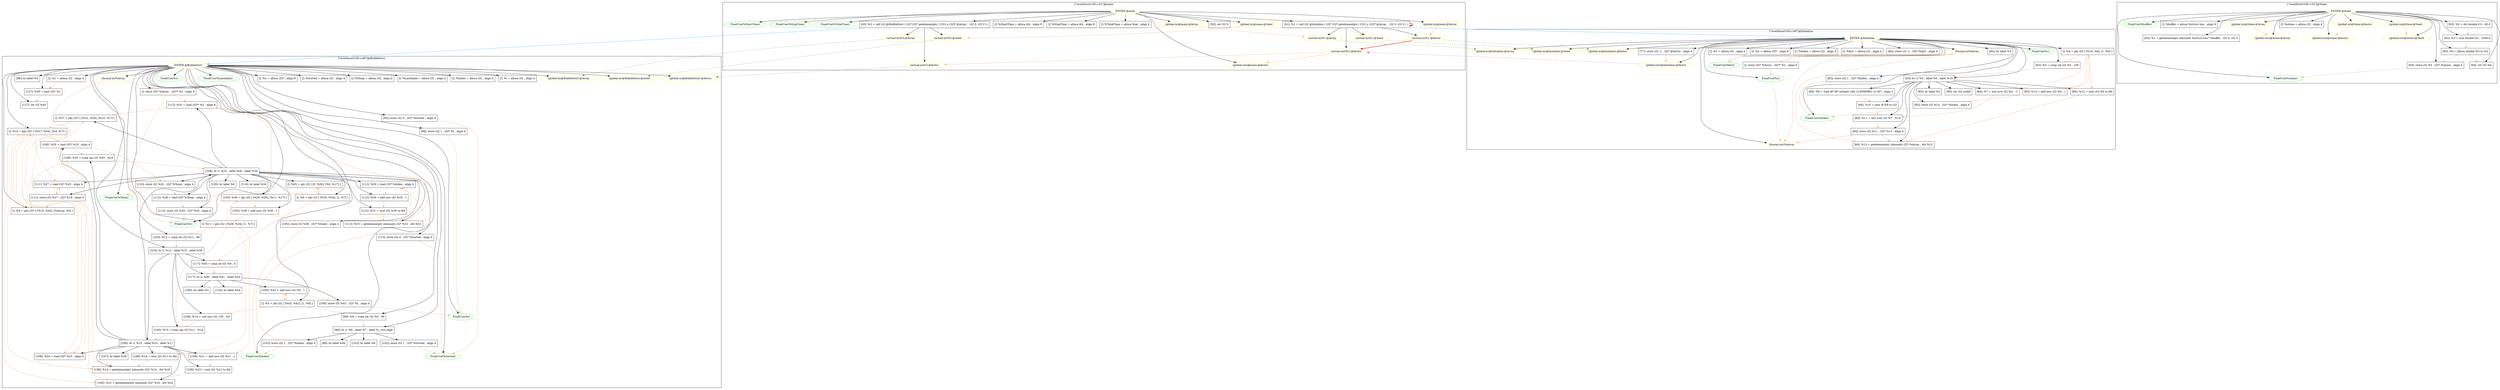 digraph {
    subgraph cluster_6 {
        graph [label="[\"wcet/bsort100.c:32\"]@main"];
        -4611686018427387894 [label="FinalUse(%StartTime)"
                             ,color=green];
        -4611686018427387893 [label="FinalUse(%StopTime)"
                             ,color=green];
        -4611686018427387892 [label="FinalUse(%TotalTime)"
                             ,color=green];
        -2305843009213693945 [label="(global-out)@main:@factor"
                             ,color=yellow];
        -658812288346769688 [label="(actual-out)%1:@factor"
                            ,color=yellow];
        6 [label="ENTER @main"
          ,color=yellow];
        9 [label="[]: %StartTime = alloca i64 , align 8"
          ,shape=box];
        10 [label="[]: %StopTime = alloca i64 , align 8"
           ,shape=box];
        11 [label="[]: %TotalTime = alloca float , align 4"
           ,shape=box];
        12 [label="[41]: %1 = call i32 @Initialize ( i32* i32* getelementptr ( [101 x i32]* @Array ,  i32 0, i32 0 ) )"
           ,shape=box];
        15 [label="[43]: %3 = call i32 @BubbleSort ( i32* i32* getelementptr ( [101 x i32]* @Array ,  i32 0, i32 0 ) )"
           ,shape=box];
        16 [label="[50]: ret i32 0"
           ,shape=box];
        576460752303423472 [label="(actual-in)%3:@Seed"
                           ,color=yellow];
        576460752303423475 [label="(actual-in)%1:@Seed"
                           ,color=yellow];
        658812288346769685 [label="(actual-in)%3:@factor"
                           ,color=yellow];
        658812288346769688 [label="(actual-in)%1:@factor"
                           ,color=yellow];
        768614336404564635 [label="(actual-in)%3:@Array"
                           ,color=yellow];
        768614336404564638 [label="(actual-in)%1:@Array"
                           ,color=yellow];
        1537228672809129295 [label="(global-in)@main:@Seed"
                            ,color=yellow];
        2305843009213693945 [label="(global-in)@main:@factor"
                            ,color=yellow];
        4611686018427387897 [label="(global-in)@main:@Array"
                            ,color=yellow];
    }
    subgraph cluster_17 {
        graph [label="[\"wcet/bsort100.c:53\"]@ttime"];
        -4611686018427387886 [label="(global-out)@ttime:@Array"
                             ,color=yellow];
        -4611686018427387884 [label="FinalUse(%buffer)"
                             ,color=green];
        -4611686018427387883 [label="FinalUse(%utime)"
                             ,color=green];
        -2305843009213693934 [label="(global-out)@ttime:@factor"
                             ,color=yellow];
        -1537228672809129284 [label="(global-out)@ttime:@Seed"
                             ,color=yellow];
        17 [label="ENTER @ttime"
           ,color=yellow];
        19 [label="[]: %buffer = alloca %struct.tms , align 8"
           ,shape=box];
        20 [label="[]: %utime = alloca i32 , align 4"
           ,shape=box];
        21 [label="[63]: %1 = getelementptr inbounds %struct.tms* %buffer , i32 0, i32 0"
           ,shape=box];
        24 [label="[63]: %2 = div double 0.0 , 60.0"
           ,shape=box];
        26 [label="[63]: %3 = mul double %2 , 1000.0"
           ,shape=box];
        27 [label="[63]: %4 = fptosi double %3 to i32"
           ,shape=box];
        28 [label="[63]: store i32 %4 , i32* %utime , align 4"
           ,shape=box];
        29 [label="[64]: ret i32 %4"
           ,shape=box];
        1537228672809129284 [label="(global-in)@ttime:@Seed"
                            ,color=yellow];
        2305843009213693934 [label="(global-in)@ttime:@factor"
                            ,color=yellow];
        4611686018427387886 [label="(global-in)@ttime:@Array"
                            ,color=yellow];
    }
    subgraph cluster_30 {
        graph [label="[\"wcet/bsort100.c:68\"]@Initialize"];
        -4611686018427387870 [label="FinalUse(%1)"
                             ,color=green];
        -4611686018427387869 [label="FinalUse(%2)"
                             ,color=green];
        -4611686018427387868 [label="FinalUse(%Index)"
                             ,color=green];
        -4611686018427387867 [label="FinalUse(%fact)"
                             ,color=green];
        -2305843009213693921 [label="(global-out)@Initialize:@factor"
                             ,color=yellow];
        -31 [label="(formal-out)%Array"
            ,color=yellow];
        30 [label="ENTER @Initialize"
           ,color=yellow];
        31 [label="(formal-in)%Array"
           ,color=yellow];
        33 [label="[]: %1 = alloca i32 , align 4"
           ,shape=box];
        34 [label="[]: %2 = alloca i32* , align 8"
           ,shape=box];
        35 [label="[]: %Index = alloca i32 , align 4"
           ,shape=box];
        36 [label="[]: %fact = alloca i32 , align 4"
           ,shape=box];
        37 [label="[]: store i32* %Array , i32** %2 , align 8"
           ,shape=box];
        39 [label="[77]: store i32 -1 , i32* @factor , align 4"
           ,shape=box];
        40 [label="[82]: store i32 -1 , i32* %fact , align 4"
           ,shape=box];
        41 [label="[83]: store i32 1 , i32* %Index , align 4"
           ,shape=box];
        42 [label="[83]: br label %3"
           ,shape=box];
        44 [label="[]: %4 = phi i32 [ [%14, %6], [1, %0] ]"
           ,shape=box];
        45 [label="[83]: %5 = icmp sle i32 %4 , 100"
           ,shape=box];
        47 [label="[83]: br i1 %5 , label %6 , label %15"
           ,shape=box];
        49 [label="[84]: %7 = mul nsw i32 %4 , -1"
           ,shape=box];
        50 [label="[84]: %8 = load i8* i8* inttoptr (i64 2149580801 to i8*) , align 1"
           ,shape=box];
        54 [label="[84]: %10 = sext i8 %8 to i32"
           ,shape=box];
        55 [label="[84]: %11 = mul nsw i32 %7 , %10"
           ,shape=box];
        56 [label="[84]: %12 = sext i32 %4 to i64"
           ,shape=box];
        57 [label="[84]: %13 = getelementptr inbounds i32* %Array , i64 %12"
           ,shape=box];
        58 [label="[84]: store i32 %11 , i32* %13 , align 4"
           ,shape=box];
        59 [label="[83]: %14 = add nsw i32 %4 , 1"
           ,shape=box];
        60 [label="[83]: store i32 %14 , i32* %Index , align 4"
           ,shape=box];
        61 [label="[83]: br label %3"
           ,shape=box];
        63 [label="[85]: ret i32 undef"
           ,shape=box];
        1537228672809129271 [label="(global-in)@Initialize:@Seed"
                            ,color=yellow];
        2305843009213693921 [label="(global-in)@Initialize:@factor"
                            ,color=yellow];
        4611686018427387873 [label="(global-in)@Initialize:@Array"
                            ,color=yellow];
    }
    subgraph cluster_65 {
        graph [label="[\"wcet/bsort100.c:89\"]@BubbleSort"];
        -4611686018427387835 [label="FinalUse(%1)"
                             ,color=green];
        -4611686018427387834 [label="FinalUse(%2)"
                             ,color=green];
        -4611686018427387833 [label="FinalUse(%Sorted)"
                             ,color=green];
        -4611686018427387832 [label="FinalUse(%Temp)"
                             ,color=green];
        -4611686018427387831 [label="FinalUse(%LastIndex)"
                             ,color=green];
        -4611686018427387830 [label="FinalUse(%Index)"
                             ,color=green];
        -4611686018427387829 [label="FinalUse(%i)"
                             ,color=green];
        65 [label="ENTER @BubbleSort"
           ,color=yellow];
        66 [label="(formal-in)%Array"
           ,color=yellow];
        68 [label="[]: %1 = alloca i32 , align 4"
           ,shape=box];
        69 [label="[]: %2 = alloca i32* , align 8"
           ,shape=box];
        70 [label="[]: %Sorted = alloca i32 , align 4"
           ,shape=box];
        71 [label="[]: %Temp = alloca i32 , align 4"
           ,shape=box];
        72 [label="[]: %LastIndex = alloca i32 , align 4"
           ,shape=box];
        73 [label="[]: %Index = alloca i32 , align 4"
           ,shape=box];
        74 [label="[]: %i = alloca i32 , align 4"
           ,shape=box];
        75 [label="[]: store i32* %Array , i32** %2 , align 8"
           ,shape=box];
        76 [label="[95]: store i32 0 , i32* %Sorted , align 4"
           ,shape=box];
        77 [label="[98]: store i32 1 , i32* %i , align 4"
           ,shape=box];
        78 [label="[98]: br label %3"
           ,shape=box];
        80 [label="[]: %4 = phi i32* [ [%10, %42], [%Array, %0] ]"
           ,shape=box];
        81 [label="[]: %5 = phi i32 [ [%43, %42], [1, %0] ]"
           ,shape=box];
        82 [label="[98]: %6 = icmp sle i32 %5 , 99"
           ,shape=box];
        84 [label="[98]: br i1 %6 , label %7 , label %._crit_edge"
           ,shape=box];
        86 [label="[98]: br label %44"
           ,shape=box];
        88 [label="[102]: store i32 1 , i32* %Sorted , align 4"
           ,shape=box];
        89 [label="[103]: store i32 1 , i32* %Index , align 4"
           ,shape=box];
        90 [label="[103]: br label %8"
           ,shape=box];
        92 [label="[]: %9 = phi i32 [ [%35, %34], [1, %7] ]"
           ,shape=box];
        93 [label="[]: %10 = phi i32* [ [%37, %34], [%4, %7] ]"
           ,shape=box];
        94 [label="[]: %11 = phi i32 [ [%38, %34], [1, %7] ]"
           ,shape=box];
        95 [label="[103]: %12 = icmp sle i32 %11 , 99"
           ,shape=box];
        96 [label="[103]: br i1 %12 , label %13 , label %39"
           ,shape=box];
        98 [label="[106]: %14 = sub nsw i32 100 , %5"
           ,shape=box];
        99 [label="[106]: %15 = icmp sgt i32 %11 , %14"
           ,shape=box];
        100 [label="[106]: br i1 %15 , label %16 , label %17"
            ,shape=box];
        102 [label="[107]: br label %39"
            ,shape=box];
        104 [label="[108]: %18 = sext i32 %11 to i64"
            ,shape=box];
        105 [label="[108]: %19 = getelementptr inbounds i32* %10 , i64 %18"
            ,shape=box];
        106 [label="[108]: %20 = load i32* %19 , align 4"
            ,shape=box];
        107 [label="[108]: %21 = add nsw i32 %11 , 1"
            ,shape=box];
        108 [label="[108]: %22 = sext i32 %21 to i64"
            ,shape=box];
        109 [label="[108]: %23 = getelementptr inbounds i32* %10 , i64 %22"
            ,shape=box];
        110 [label="[108]: %24 = load i32* %23 , align 4"
            ,shape=box];
        111 [label="[108]: %25 = icmp sgt i32 %20 , %24"
            ,shape=box];
        112 [label="[108]: br i1 %25 , label %26 , label %34"
            ,shape=box];
        114 [label="[110]: store i32 %20 , i32* %Temp , align 4"
            ,shape=box];
        115 [label="[111]: %27 = load i32* %23 , align 4"
            ,shape=box];
        116 [label="[111]: store i32 %27 , i32* %19 , align 4"
            ,shape=box];
        117 [label="[112]: %28 = load i32* %Temp , align 4"
            ,shape=box];
        118 [label="[112]: %29 = load i32* %Index , align 4"
            ,shape=box];
        119 [label="[112]: %30 = add nsw i32 %29 , 1"
            ,shape=box];
        120 [label="[112]: %31 = sext i32 %30 to i64"
            ,shape=box];
        121 [label="[112]: %32 = load i32** %2 , align 8"
            ,shape=box];
        122 [label="[112]: %33 = getelementptr inbounds i32* %32 , i64 %31"
            ,shape=box];
        123 [label="[112]: store i32 %28 , i32* %33 , align 4"
            ,shape=box];
        124 [label="[113]: store i32 0 , i32* %Sorted , align 4"
            ,shape=box];
        125 [label="[114]: br label %34"
            ,shape=box];
        127 [label="[]: %35 = phi i32 [ [0, %26], [%9, %17] ]"
            ,shape=box];
        128 [label="[105]: %36 = phi i32 [ [%29, %26], [%11, %17] ]"
            ,shape=box];
        129 [label="[]: %37 = phi i32* [ [%32, %26], [%10, %17] ]"
            ,shape=box];
        130 [label="[105]: %38 = add nsw i32 %36 , 1"
            ,shape=box];
        131 [label="[105]: store i32 %38 , i32* %Index , align 4"
            ,shape=box];
        132 [label="[105]: br label %8"
            ,shape=box];
        134 [label="[117]: %40 = icmp ne i32 %9 , 0"
            ,shape=box];
        135 [label="[117]: br i1 %40 , label %41 , label %42"
            ,shape=box];
        137 [label="[118]: br label %44"
            ,shape=box];
        139 [label="[100]: %43 = add nsw i32 %5 , 1"
            ,shape=box];
        140 [label="[100]: store i32 %43 , i32* %i , align 4"
            ,shape=box];
        141 [label="[100]: br label %3"
            ,shape=box];
        143 [label="[127]: %45 = load i32* %1"
            ,shape=box];
        144 [label="[127]: ret i32 %45"
            ,shape=box];
        1537228672809129236 [label="(global-in)@BubbleSort:@Seed"
                            ,color=yellow];
        2305843009213693886 [label="(global-in)@BubbleSort:@factor"
                            ,color=yellow];
        4611686018427387838 [label="(global-in)@BubbleSort:@Array"
                            ,color=yellow];
    }
    -4611686018427387869 -> -31 [color=sandybrown];
    -2305843009213693921 -> -658812288346769688 [style=dashed
                                                ,color=purple];
    -658812288346769688 -> -2305843009213693945 [color=sandybrown];
    -658812288346769688 -> 658812288346769685 [color=sandybrown];
    6 -> -4611686018427387894 [color=black];
    6 -> -4611686018427387893 [color=black];
    6 -> -4611686018427387892 [color=black];
    6 -> -2305843009213693945 [color=black];
    6 -> 9 [color=black];
    6 -> 10 [color=black];
    6 -> 11 [color=black];
    6 -> 12 [color=black];
    6 -> 15 [color=black];
    6 -> 16 [color=black];
    6 -> 1537228672809129295 [color=black];
    6 -> 2305843009213693945 [color=black];
    6 -> 4611686018427387897 [color=black];
    12 -> -658812288346769688 [color=black];
    12 -> 12 [color=red,style=bold];
    12 -> 30 [color=deepskyblue];
    12 -> 576460752303423475 [color=black];
    12 -> 658812288346769688 [color=black];
    12 -> 768614336404564638 [color=black];
    15 -> 65 [color=deepskyblue];
    15 -> 576460752303423472 [color=black];
    15 -> 658812288346769685 [color=black];
    15 -> 768614336404564635 [color=black];
    17 -> -4611686018427387886 [color=black];
    17 -> -4611686018427387884 [color=black];
    17 -> -4611686018427387883 [color=black];
    17 -> -2305843009213693934 [color=black];
    17 -> -1537228672809129284 [color=black];
    17 -> 19 [color=black];
    17 -> 20 [color=black];
    17 -> 21 [color=black];
    17 -> 24 [color=black];
    17 -> 26 [color=black];
    17 -> 27 [color=black];
    17 -> 28 [color=black];
    17 -> 29 [color=black];
    17 -> 1537228672809129284 [color=black];
    17 -> 2305843009213693934 [color=black];
    17 -> 4611686018427387886 [color=black];
    19 -> 21 [color=sandybrown];
    24 -> 26 [color=sandybrown];
    26 -> 27 [color=sandybrown];
    27 -> 28 [color=sandybrown];
    27 -> 29 [color=sandybrown];
    28 -> -4611686018427387883 [color=sandybrown];
    30 -> -4611686018427387870 [color=black];
    30 -> -4611686018427387869 [color=black];
    30 -> -4611686018427387868 [color=black];
    30 -> -4611686018427387867 [color=black];
    30 -> -2305843009213693921 [color=black];
    30 -> -31 [color=black];
    30 -> 31 [color=black];
    30 -> 33 [color=black];
    30 -> 34 [color=black];
    30 -> 35 [color=black];
    30 -> 36 [color=black];
    30 -> 37 [color=black];
    30 -> 39 [color=black];
    30 -> 40 [color=black];
    30 -> 41 [color=black];
    30 -> 42 [color=black];
    30 -> 44 [color=black];
    30 -> 45 [color=black];
    30 -> 47 [color=black];
    30 -> 1537228672809129271 [color=black];
    30 -> 2305843009213693921 [color=black];
    30 -> 4611686018427387873 [color=black];
    31 -> -31 [color=sandybrown];
    31 -> 37 [color=sandybrown];
    31 -> 57 [color=sandybrown];
    37 -> -4611686018427387869 [color=sandybrown];
    39 -> -2305843009213693921 [color=sandybrown];
    40 -> -4611686018427387867 [color=sandybrown];
    41 -> -4611686018427387868 [color=sandybrown];
    44 -> 45 [color=sandybrown];
    44 -> 49 [color=sandybrown];
    44 -> 56 [color=sandybrown];
    44 -> 59 [color=sandybrown];
    45 -> 47 [color=sandybrown];
    47 -> 49 [color=black];
    47 -> 50 [color=black];
    47 -> 54 [color=black];
    47 -> 55 [color=black];
    47 -> 56 [color=black];
    47 -> 57 [color=black];
    47 -> 58 [color=black];
    47 -> 59 [color=black];
    47 -> 60 [color=black];
    47 -> 61 [color=black];
    47 -> 63 [color=black];
    49 -> 55 [color=sandybrown];
    50 -> 54 [color=sandybrown];
    54 -> 55 [color=sandybrown];
    55 -> 58 [color=sandybrown];
    56 -> 57 [color=sandybrown];
    58 -> -31 [color=sandybrown];
    58 -> 57 [color=sandybrown];
    59 -> 44 [color=sandybrown];
    59 -> 60 [color=sandybrown];
    60 -> -4611686018427387868 [color=sandybrown];
    65 -> -4611686018427387835 [color=black];
    65 -> -4611686018427387834 [color=black];
    65 -> -4611686018427387833 [color=black];
    65 -> -4611686018427387832 [color=black];
    65 -> -4611686018427387831 [color=black];
    65 -> -4611686018427387830 [color=black];
    65 -> -4611686018427387829 [color=black];
    65 -> 66 [color=black];
    65 -> 68 [color=black];
    65 -> 69 [color=black];
    65 -> 70 [color=black];
    65 -> 71 [color=black];
    65 -> 72 [color=black];
    65 -> 73 [color=black];
    65 -> 74 [color=black];
    65 -> 75 [color=black];
    65 -> 76 [color=black];
    65 -> 77 [color=black];
    65 -> 78 [color=black];
    65 -> 80 [color=black];
    65 -> 81 [color=black];
    65 -> 82 [color=black];
    65 -> 84 [color=black];
    65 -> 92 [color=black];
    65 -> 93 [color=black];
    65 -> 94 [color=black];
    65 -> 95 [color=black];
    65 -> 96 [color=black];
    65 -> 143 [color=black];
    65 -> 144 [color=black];
    65 -> 1537228672809129236 [color=black];
    65 -> 2305843009213693886 [color=black];
    65 -> 4611686018427387838 [color=black];
    66 -> 75 [color=sandybrown];
    66 -> 80 [color=sandybrown];
    68 -> 143 [color=sandybrown];
    75 -> -4611686018427387834 [color=sandybrown];
    75 -> 121 [color=sandybrown];
    76 -> -4611686018427387833 [color=sandybrown];
    77 -> -4611686018427387829 [color=sandybrown];
    80 -> 93 [color=sandybrown];
    81 -> 82 [color=sandybrown];
    81 -> 98 [color=sandybrown];
    81 -> 139 [color=sandybrown];
    82 -> 84 [color=sandybrown];
    84 -> 86 [color=black];
    84 -> 88 [color=black];
    84 -> 89 [color=black];
    84 -> 90 [color=black];
    88 -> -4611686018427387833 [color=sandybrown];
    89 -> -4611686018427387830 [color=sandybrown];
    89 -> 118 [color=sandybrown];
    92 -> 127 [color=sandybrown];
    92 -> 134 [color=sandybrown];
    93 -> 80 [color=sandybrown];
    93 -> 105 [color=sandybrown];
    93 -> 106 [color=sandybrown];
    93 -> 109 [color=sandybrown];
    93 -> 110 [color=sandybrown];
    93 -> 115 [color=sandybrown];
    94 -> 95 [color=sandybrown];
    94 -> 99 [color=sandybrown];
    94 -> 104 [color=sandybrown];
    94 -> 107 [color=sandybrown];
    94 -> 128 [color=sandybrown];
    95 -> 96 [color=sandybrown];
    96 -> 98 [color=black];
    96 -> 99 [color=black];
    96 -> 100 [color=black];
    96 -> 134 [color=black];
    96 -> 135 [color=black];
    98 -> 99 [color=sandybrown];
    99 -> 100 [color=sandybrown];
    100 -> 102 [color=black];
    100 -> 104 [color=black];
    100 -> 105 [color=black];
    100 -> 106 [color=black];
    100 -> 107 [color=black];
    100 -> 108 [color=black];
    100 -> 109 [color=black];
    100 -> 110 [color=black];
    100 -> 111 [color=black];
    100 -> 112 [color=black];
    104 -> 105 [color=sandybrown];
    106 -> 111 [color=sandybrown];
    106 -> 114 [color=sandybrown];
    107 -> 108 [color=sandybrown];
    108 -> 109 [color=sandybrown];
    110 -> 111 [color=sandybrown];
    111 -> 112 [color=sandybrown];
    112 -> 114 [color=black];
    112 -> 115 [color=black];
    112 -> 116 [color=black];
    112 -> 117 [color=black];
    112 -> 118 [color=black];
    112 -> 119 [color=black];
    112 -> 120 [color=black];
    112 -> 121 [color=black];
    112 -> 122 [color=black];
    112 -> 123 [color=black];
    112 -> 124 [color=black];
    112 -> 125 [color=black];
    112 -> 127 [color=black];
    112 -> 128 [color=black];
    112 -> 129 [color=black];
    112 -> 130 [color=black];
    112 -> 131 [color=black];
    112 -> 132 [color=black];
    114 -> -4611686018427387832 [color=sandybrown];
    114 -> 117 [color=sandybrown];
    115 -> 116 [color=sandybrown];
    116 -> 80 [color=sandybrown];
    116 -> 105 [color=sandybrown];
    116 -> 106 [color=sandybrown];
    116 -> 109 [color=sandybrown];
    116 -> 110 [color=sandybrown];
    116 -> 115 [color=sandybrown];
    116 -> 129 [color=sandybrown];
    117 -> 123 [color=sandybrown];
    118 -> 119 [color=sandybrown];
    118 -> 128 [color=sandybrown];
    119 -> 120 [color=sandybrown];
    120 -> 122 [color=sandybrown];
    121 -> 122 [color=sandybrown];
    121 -> 129 [color=sandybrown];
    123 -> -4611686018427387834 [color=sandybrown];
    123 -> 121 [color=sandybrown];
    124 -> -4611686018427387833 [color=sandybrown];
    127 -> 92 [color=sandybrown];
    128 -> 130 [color=sandybrown];
    129 -> 93 [color=sandybrown];
    130 -> 94 [color=sandybrown];
    130 -> 131 [color=sandybrown];
    131 -> -4611686018427387830 [color=sandybrown];
    131 -> 118 [color=sandybrown];
    134 -> 135 [color=sandybrown];
    135 -> 137 [color=black];
    135 -> 139 [color=black];
    135 -> 140 [color=black];
    135 -> 141 [color=black];
    139 -> 81 [color=sandybrown];
    139 -> 140 [color=sandybrown];
    140 -> -4611686018427387829 [color=sandybrown];
    143 -> 144 [color=sandybrown];
    576460752303423472 -> 1537228672809129236 [style=dashed
                                              ,color=forestgreen];
    576460752303423475 -> 1537228672809129271 [style=dashed
                                              ,color=forestgreen];
    658812288346769685 -> 2305843009213693886 [style=dashed
                                              ,color=forestgreen];
    658812288346769688 -> -658812288346769688 [color=red
                                              ,style=bold];
    658812288346769688 -> 2305843009213693921 [style=dashed
                                              ,color=forestgreen];
    768614336404564635 -> 4611686018427387838 [style=dashed
                                              ,color=forestgreen];
    768614336404564638 -> 4611686018427387873 [style=dashed
                                              ,color=forestgreen];
    1537228672809129284 -> -1537228672809129284 [color=sandybrown];
    1537228672809129295 -> 576460752303423472 [color=sandybrown];
    1537228672809129295 -> 576460752303423475 [color=sandybrown];
    2305843009213693934 -> -2305843009213693934 [color=sandybrown];
    2305843009213693945 -> 658812288346769688 [color=sandybrown];
    4611686018427387886 -> -4611686018427387886 [color=sandybrown];
    4611686018427387897 -> 768614336404564635 [color=sandybrown];
    4611686018427387897 -> 768614336404564638 [color=sandybrown];
}